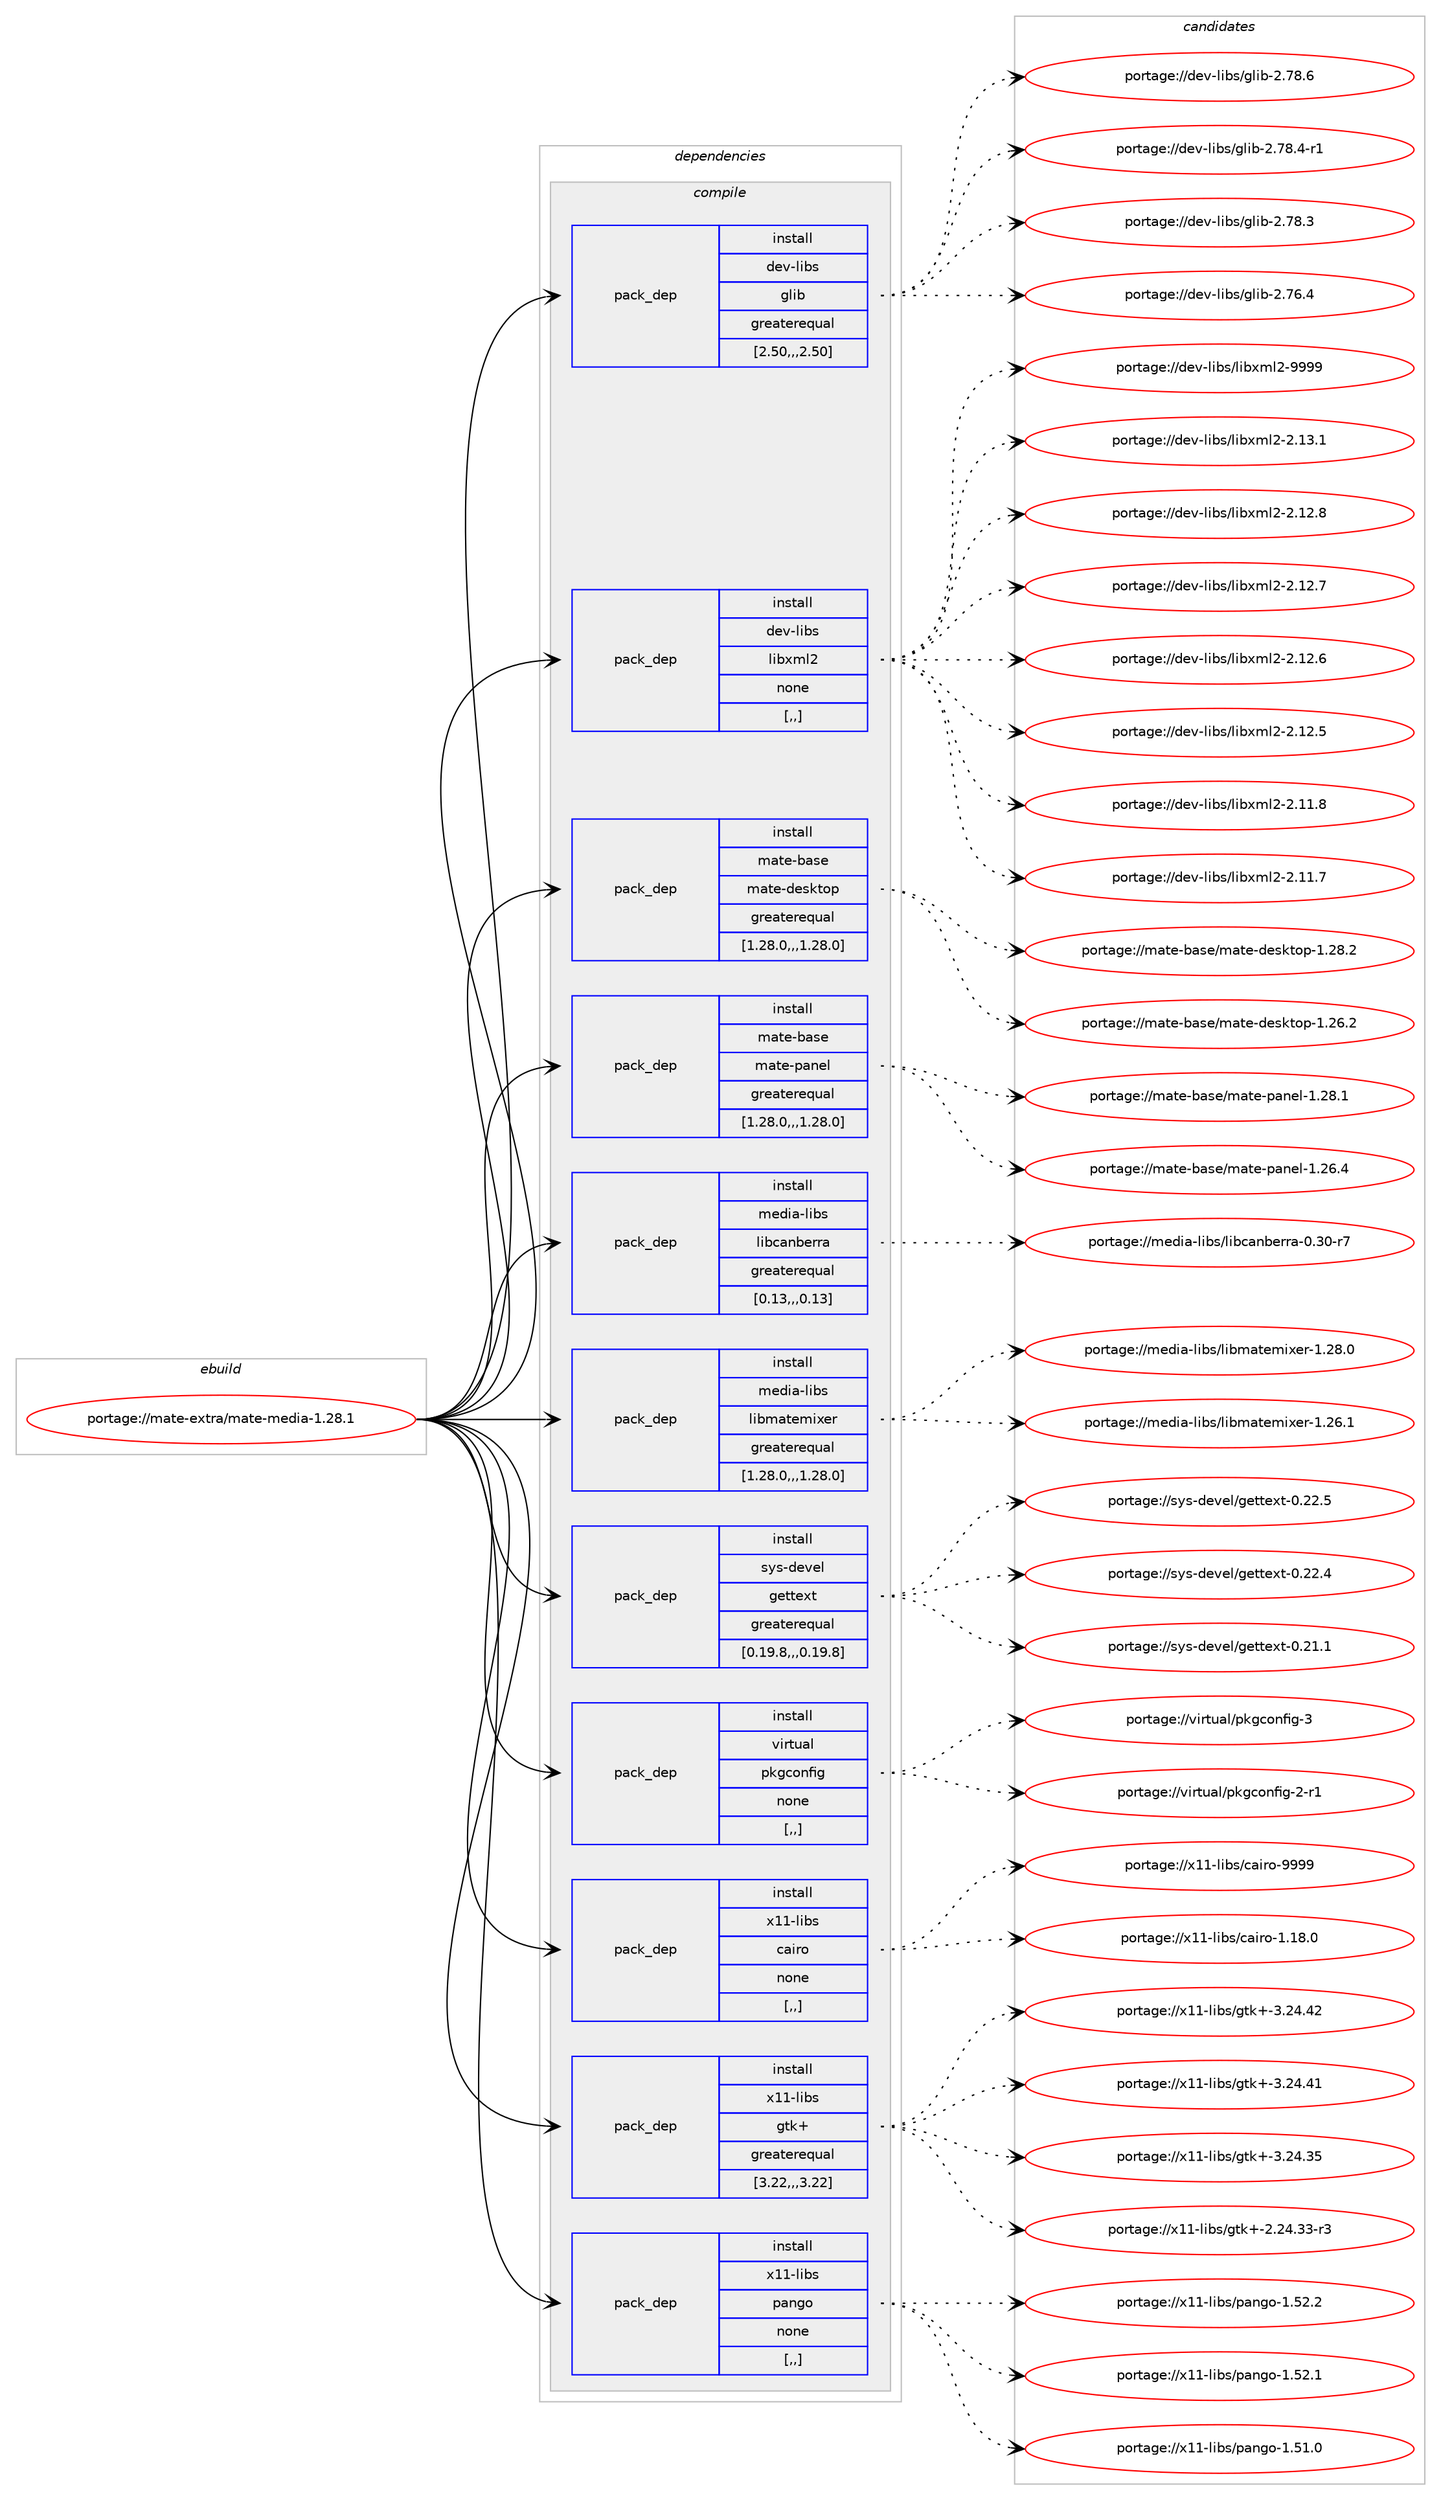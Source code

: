 digraph prolog {

# *************
# Graph options
# *************

newrank=true;
concentrate=true;
compound=true;
graph [rankdir=LR,fontname=Helvetica,fontsize=10,ranksep=1.5];#, ranksep=2.5, nodesep=0.2];
edge  [arrowhead=vee];
node  [fontname=Helvetica,fontsize=10];

# **********
# The ebuild
# **********

subgraph cluster_leftcol {
color=gray;
label=<<i>ebuild</i>>;
id [label="portage://mate-extra/mate-media-1.28.1", color=red, width=4, href="../mate-extra/mate-media-1.28.1.svg"];
}

# ****************
# The dependencies
# ****************

subgraph cluster_midcol {
color=gray;
label=<<i>dependencies</i>>;
subgraph cluster_compile {
fillcolor="#eeeeee";
style=filled;
label=<<i>compile</i>>;
subgraph pack209291 {
dependency282656 [label=<<TABLE BORDER="0" CELLBORDER="1" CELLSPACING="0" CELLPADDING="4" WIDTH="220"><TR><TD ROWSPAN="6" CELLPADDING="30">pack_dep</TD></TR><TR><TD WIDTH="110">install</TD></TR><TR><TD>dev-libs</TD></TR><TR><TD>glib</TD></TR><TR><TD>greaterequal</TD></TR><TR><TD>[2.50,,,2.50]</TD></TR></TABLE>>, shape=none, color=blue];
}
id:e -> dependency282656:w [weight=20,style="solid",arrowhead="vee"];
subgraph pack209292 {
dependency282657 [label=<<TABLE BORDER="0" CELLBORDER="1" CELLSPACING="0" CELLPADDING="4" WIDTH="220"><TR><TD ROWSPAN="6" CELLPADDING="30">pack_dep</TD></TR><TR><TD WIDTH="110">install</TD></TR><TR><TD>dev-libs</TD></TR><TR><TD>libxml2</TD></TR><TR><TD>none</TD></TR><TR><TD>[,,]</TD></TR></TABLE>>, shape=none, color=blue];
}
id:e -> dependency282657:w [weight=20,style="solid",arrowhead="vee"];
subgraph pack209293 {
dependency282658 [label=<<TABLE BORDER="0" CELLBORDER="1" CELLSPACING="0" CELLPADDING="4" WIDTH="220"><TR><TD ROWSPAN="6" CELLPADDING="30">pack_dep</TD></TR><TR><TD WIDTH="110">install</TD></TR><TR><TD>mate-base</TD></TR><TR><TD>mate-desktop</TD></TR><TR><TD>greaterequal</TD></TR><TR><TD>[1.28.0,,,1.28.0]</TD></TR></TABLE>>, shape=none, color=blue];
}
id:e -> dependency282658:w [weight=20,style="solid",arrowhead="vee"];
subgraph pack209294 {
dependency282659 [label=<<TABLE BORDER="0" CELLBORDER="1" CELLSPACING="0" CELLPADDING="4" WIDTH="220"><TR><TD ROWSPAN="6" CELLPADDING="30">pack_dep</TD></TR><TR><TD WIDTH="110">install</TD></TR><TR><TD>mate-base</TD></TR><TR><TD>mate-panel</TD></TR><TR><TD>greaterequal</TD></TR><TR><TD>[1.28.0,,,1.28.0]</TD></TR></TABLE>>, shape=none, color=blue];
}
id:e -> dependency282659:w [weight=20,style="solid",arrowhead="vee"];
subgraph pack209295 {
dependency282660 [label=<<TABLE BORDER="0" CELLBORDER="1" CELLSPACING="0" CELLPADDING="4" WIDTH="220"><TR><TD ROWSPAN="6" CELLPADDING="30">pack_dep</TD></TR><TR><TD WIDTH="110">install</TD></TR><TR><TD>media-libs</TD></TR><TR><TD>libcanberra</TD></TR><TR><TD>greaterequal</TD></TR><TR><TD>[0.13,,,0.13]</TD></TR></TABLE>>, shape=none, color=blue];
}
id:e -> dependency282660:w [weight=20,style="solid",arrowhead="vee"];
subgraph pack209296 {
dependency282661 [label=<<TABLE BORDER="0" CELLBORDER="1" CELLSPACING="0" CELLPADDING="4" WIDTH="220"><TR><TD ROWSPAN="6" CELLPADDING="30">pack_dep</TD></TR><TR><TD WIDTH="110">install</TD></TR><TR><TD>media-libs</TD></TR><TR><TD>libmatemixer</TD></TR><TR><TD>greaterequal</TD></TR><TR><TD>[1.28.0,,,1.28.0]</TD></TR></TABLE>>, shape=none, color=blue];
}
id:e -> dependency282661:w [weight=20,style="solid",arrowhead="vee"];
subgraph pack209297 {
dependency282662 [label=<<TABLE BORDER="0" CELLBORDER="1" CELLSPACING="0" CELLPADDING="4" WIDTH="220"><TR><TD ROWSPAN="6" CELLPADDING="30">pack_dep</TD></TR><TR><TD WIDTH="110">install</TD></TR><TR><TD>sys-devel</TD></TR><TR><TD>gettext</TD></TR><TR><TD>greaterequal</TD></TR><TR><TD>[0.19.8,,,0.19.8]</TD></TR></TABLE>>, shape=none, color=blue];
}
id:e -> dependency282662:w [weight=20,style="solid",arrowhead="vee"];
subgraph pack209298 {
dependency282663 [label=<<TABLE BORDER="0" CELLBORDER="1" CELLSPACING="0" CELLPADDING="4" WIDTH="220"><TR><TD ROWSPAN="6" CELLPADDING="30">pack_dep</TD></TR><TR><TD WIDTH="110">install</TD></TR><TR><TD>virtual</TD></TR><TR><TD>pkgconfig</TD></TR><TR><TD>none</TD></TR><TR><TD>[,,]</TD></TR></TABLE>>, shape=none, color=blue];
}
id:e -> dependency282663:w [weight=20,style="solid",arrowhead="vee"];
subgraph pack209299 {
dependency282664 [label=<<TABLE BORDER="0" CELLBORDER="1" CELLSPACING="0" CELLPADDING="4" WIDTH="220"><TR><TD ROWSPAN="6" CELLPADDING="30">pack_dep</TD></TR><TR><TD WIDTH="110">install</TD></TR><TR><TD>x11-libs</TD></TR><TR><TD>cairo</TD></TR><TR><TD>none</TD></TR><TR><TD>[,,]</TD></TR></TABLE>>, shape=none, color=blue];
}
id:e -> dependency282664:w [weight=20,style="solid",arrowhead="vee"];
subgraph pack209300 {
dependency282665 [label=<<TABLE BORDER="0" CELLBORDER="1" CELLSPACING="0" CELLPADDING="4" WIDTH="220"><TR><TD ROWSPAN="6" CELLPADDING="30">pack_dep</TD></TR><TR><TD WIDTH="110">install</TD></TR><TR><TD>x11-libs</TD></TR><TR><TD>gtk+</TD></TR><TR><TD>greaterequal</TD></TR><TR><TD>[3.22,,,3.22]</TD></TR></TABLE>>, shape=none, color=blue];
}
id:e -> dependency282665:w [weight=20,style="solid",arrowhead="vee"];
subgraph pack209301 {
dependency282666 [label=<<TABLE BORDER="0" CELLBORDER="1" CELLSPACING="0" CELLPADDING="4" WIDTH="220"><TR><TD ROWSPAN="6" CELLPADDING="30">pack_dep</TD></TR><TR><TD WIDTH="110">install</TD></TR><TR><TD>x11-libs</TD></TR><TR><TD>pango</TD></TR><TR><TD>none</TD></TR><TR><TD>[,,]</TD></TR></TABLE>>, shape=none, color=blue];
}
id:e -> dependency282666:w [weight=20,style="solid",arrowhead="vee"];
}
subgraph cluster_compileandrun {
fillcolor="#eeeeee";
style=filled;
label=<<i>compile and run</i>>;
}
subgraph cluster_run {
fillcolor="#eeeeee";
style=filled;
label=<<i>run</i>>;
}
}

# **************
# The candidates
# **************

subgraph cluster_choices {
rank=same;
color=gray;
label=<<i>candidates</i>>;

subgraph choice209291 {
color=black;
nodesep=1;
choice1001011184510810598115471031081059845504655564654 [label="portage://dev-libs/glib-2.78.6", color=red, width=4,href="../dev-libs/glib-2.78.6.svg"];
choice10010111845108105981154710310810598455046555646524511449 [label="portage://dev-libs/glib-2.78.4-r1", color=red, width=4,href="../dev-libs/glib-2.78.4-r1.svg"];
choice1001011184510810598115471031081059845504655564651 [label="portage://dev-libs/glib-2.78.3", color=red, width=4,href="../dev-libs/glib-2.78.3.svg"];
choice1001011184510810598115471031081059845504655544652 [label="portage://dev-libs/glib-2.76.4", color=red, width=4,href="../dev-libs/glib-2.76.4.svg"];
dependency282656:e -> choice1001011184510810598115471031081059845504655564654:w [style=dotted,weight="100"];
dependency282656:e -> choice10010111845108105981154710310810598455046555646524511449:w [style=dotted,weight="100"];
dependency282656:e -> choice1001011184510810598115471031081059845504655564651:w [style=dotted,weight="100"];
dependency282656:e -> choice1001011184510810598115471031081059845504655544652:w [style=dotted,weight="100"];
}
subgraph choice209292 {
color=black;
nodesep=1;
choice10010111845108105981154710810598120109108504557575757 [label="portage://dev-libs/libxml2-9999", color=red, width=4,href="../dev-libs/libxml2-9999.svg"];
choice100101118451081059811547108105981201091085045504649514649 [label="portage://dev-libs/libxml2-2.13.1", color=red, width=4,href="../dev-libs/libxml2-2.13.1.svg"];
choice100101118451081059811547108105981201091085045504649504656 [label="portage://dev-libs/libxml2-2.12.8", color=red, width=4,href="../dev-libs/libxml2-2.12.8.svg"];
choice100101118451081059811547108105981201091085045504649504655 [label="portage://dev-libs/libxml2-2.12.7", color=red, width=4,href="../dev-libs/libxml2-2.12.7.svg"];
choice100101118451081059811547108105981201091085045504649504654 [label="portage://dev-libs/libxml2-2.12.6", color=red, width=4,href="../dev-libs/libxml2-2.12.6.svg"];
choice100101118451081059811547108105981201091085045504649504653 [label="portage://dev-libs/libxml2-2.12.5", color=red, width=4,href="../dev-libs/libxml2-2.12.5.svg"];
choice100101118451081059811547108105981201091085045504649494656 [label="portage://dev-libs/libxml2-2.11.8", color=red, width=4,href="../dev-libs/libxml2-2.11.8.svg"];
choice100101118451081059811547108105981201091085045504649494655 [label="portage://dev-libs/libxml2-2.11.7", color=red, width=4,href="../dev-libs/libxml2-2.11.7.svg"];
dependency282657:e -> choice10010111845108105981154710810598120109108504557575757:w [style=dotted,weight="100"];
dependency282657:e -> choice100101118451081059811547108105981201091085045504649514649:w [style=dotted,weight="100"];
dependency282657:e -> choice100101118451081059811547108105981201091085045504649504656:w [style=dotted,weight="100"];
dependency282657:e -> choice100101118451081059811547108105981201091085045504649504655:w [style=dotted,weight="100"];
dependency282657:e -> choice100101118451081059811547108105981201091085045504649504654:w [style=dotted,weight="100"];
dependency282657:e -> choice100101118451081059811547108105981201091085045504649504653:w [style=dotted,weight="100"];
dependency282657:e -> choice100101118451081059811547108105981201091085045504649494656:w [style=dotted,weight="100"];
dependency282657:e -> choice100101118451081059811547108105981201091085045504649494655:w [style=dotted,weight="100"];
}
subgraph choice209293 {
color=black;
nodesep=1;
choice1099711610145989711510147109971161014510010111510711611111245494650564650 [label="portage://mate-base/mate-desktop-1.28.2", color=red, width=4,href="../mate-base/mate-desktop-1.28.2.svg"];
choice1099711610145989711510147109971161014510010111510711611111245494650544650 [label="portage://mate-base/mate-desktop-1.26.2", color=red, width=4,href="../mate-base/mate-desktop-1.26.2.svg"];
dependency282658:e -> choice1099711610145989711510147109971161014510010111510711611111245494650564650:w [style=dotted,weight="100"];
dependency282658:e -> choice1099711610145989711510147109971161014510010111510711611111245494650544650:w [style=dotted,weight="100"];
}
subgraph choice209294 {
color=black;
nodesep=1;
choice109971161014598971151014710997116101451129711010110845494650564649 [label="portage://mate-base/mate-panel-1.28.1", color=red, width=4,href="../mate-base/mate-panel-1.28.1.svg"];
choice109971161014598971151014710997116101451129711010110845494650544652 [label="portage://mate-base/mate-panel-1.26.4", color=red, width=4,href="../mate-base/mate-panel-1.26.4.svg"];
dependency282659:e -> choice109971161014598971151014710997116101451129711010110845494650564649:w [style=dotted,weight="100"];
dependency282659:e -> choice109971161014598971151014710997116101451129711010110845494650544652:w [style=dotted,weight="100"];
}
subgraph choice209295 {
color=black;
nodesep=1;
choice10910110010597451081059811547108105989997110981011141149745484651484511455 [label="portage://media-libs/libcanberra-0.30-r7", color=red, width=4,href="../media-libs/libcanberra-0.30-r7.svg"];
dependency282660:e -> choice10910110010597451081059811547108105989997110981011141149745484651484511455:w [style=dotted,weight="100"];
}
subgraph choice209296 {
color=black;
nodesep=1;
choice10910110010597451081059811547108105981099711610110910512010111445494650564648 [label="portage://media-libs/libmatemixer-1.28.0", color=red, width=4,href="../media-libs/libmatemixer-1.28.0.svg"];
choice10910110010597451081059811547108105981099711610110910512010111445494650544649 [label="portage://media-libs/libmatemixer-1.26.1", color=red, width=4,href="../media-libs/libmatemixer-1.26.1.svg"];
dependency282661:e -> choice10910110010597451081059811547108105981099711610110910512010111445494650564648:w [style=dotted,weight="100"];
dependency282661:e -> choice10910110010597451081059811547108105981099711610110910512010111445494650544649:w [style=dotted,weight="100"];
}
subgraph choice209297 {
color=black;
nodesep=1;
choice115121115451001011181011084710310111611610112011645484650504653 [label="portage://sys-devel/gettext-0.22.5", color=red, width=4,href="../sys-devel/gettext-0.22.5.svg"];
choice115121115451001011181011084710310111611610112011645484650504652 [label="portage://sys-devel/gettext-0.22.4", color=red, width=4,href="../sys-devel/gettext-0.22.4.svg"];
choice115121115451001011181011084710310111611610112011645484650494649 [label="portage://sys-devel/gettext-0.21.1", color=red, width=4,href="../sys-devel/gettext-0.21.1.svg"];
dependency282662:e -> choice115121115451001011181011084710310111611610112011645484650504653:w [style=dotted,weight="100"];
dependency282662:e -> choice115121115451001011181011084710310111611610112011645484650504652:w [style=dotted,weight="100"];
dependency282662:e -> choice115121115451001011181011084710310111611610112011645484650494649:w [style=dotted,weight="100"];
}
subgraph choice209298 {
color=black;
nodesep=1;
choice1181051141161179710847112107103991111101021051034551 [label="portage://virtual/pkgconfig-3", color=red, width=4,href="../virtual/pkgconfig-3.svg"];
choice11810511411611797108471121071039911111010210510345504511449 [label="portage://virtual/pkgconfig-2-r1", color=red, width=4,href="../virtual/pkgconfig-2-r1.svg"];
dependency282663:e -> choice1181051141161179710847112107103991111101021051034551:w [style=dotted,weight="100"];
dependency282663:e -> choice11810511411611797108471121071039911111010210510345504511449:w [style=dotted,weight="100"];
}
subgraph choice209299 {
color=black;
nodesep=1;
choice120494945108105981154799971051141114557575757 [label="portage://x11-libs/cairo-9999", color=red, width=4,href="../x11-libs/cairo-9999.svg"];
choice1204949451081059811547999710511411145494649564648 [label="portage://x11-libs/cairo-1.18.0", color=red, width=4,href="../x11-libs/cairo-1.18.0.svg"];
dependency282664:e -> choice120494945108105981154799971051141114557575757:w [style=dotted,weight="100"];
dependency282664:e -> choice1204949451081059811547999710511411145494649564648:w [style=dotted,weight="100"];
}
subgraph choice209300 {
color=black;
nodesep=1;
choice1204949451081059811547103116107434551465052465250 [label="portage://x11-libs/gtk+-3.24.42", color=red, width=4,href="../x11-libs/gtk+-3.24.42.svg"];
choice1204949451081059811547103116107434551465052465249 [label="portage://x11-libs/gtk+-3.24.41", color=red, width=4,href="../x11-libs/gtk+-3.24.41.svg"];
choice1204949451081059811547103116107434551465052465153 [label="portage://x11-libs/gtk+-3.24.35", color=red, width=4,href="../x11-libs/gtk+-3.24.35.svg"];
choice12049494510810598115471031161074345504650524651514511451 [label="portage://x11-libs/gtk+-2.24.33-r3", color=red, width=4,href="../x11-libs/gtk+-2.24.33-r3.svg"];
dependency282665:e -> choice1204949451081059811547103116107434551465052465250:w [style=dotted,weight="100"];
dependency282665:e -> choice1204949451081059811547103116107434551465052465249:w [style=dotted,weight="100"];
dependency282665:e -> choice1204949451081059811547103116107434551465052465153:w [style=dotted,weight="100"];
dependency282665:e -> choice12049494510810598115471031161074345504650524651514511451:w [style=dotted,weight="100"];
}
subgraph choice209301 {
color=black;
nodesep=1;
choice12049494510810598115471129711010311145494653504650 [label="portage://x11-libs/pango-1.52.2", color=red, width=4,href="../x11-libs/pango-1.52.2.svg"];
choice12049494510810598115471129711010311145494653504649 [label="portage://x11-libs/pango-1.52.1", color=red, width=4,href="../x11-libs/pango-1.52.1.svg"];
choice12049494510810598115471129711010311145494653494648 [label="portage://x11-libs/pango-1.51.0", color=red, width=4,href="../x11-libs/pango-1.51.0.svg"];
dependency282666:e -> choice12049494510810598115471129711010311145494653504650:w [style=dotted,weight="100"];
dependency282666:e -> choice12049494510810598115471129711010311145494653504649:w [style=dotted,weight="100"];
dependency282666:e -> choice12049494510810598115471129711010311145494653494648:w [style=dotted,weight="100"];
}
}

}

